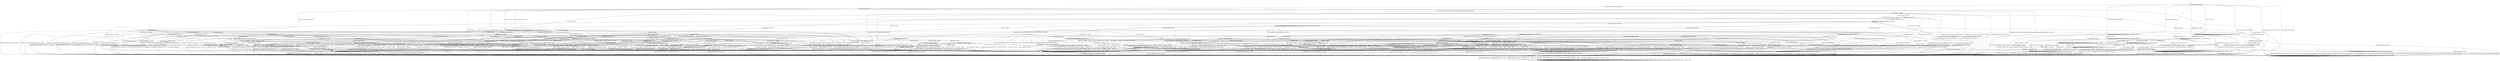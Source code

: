 digraph h10 {
s0 [label="s0"];
s1 [label="s1"];
s2 [label="s2"];
s6 [label="s6"];
s21 [label="s21"];
s22 [label="s22"];
s34 [label="s34"];
s3 [label="s3"];
s4 [label="s4"];
s7 [label="s7"];
s8 [label="s8"];
s9 [label="s9"];
s10 [label="s10"];
s35 [label="s35"];
s36 [label="s36"];
s44 [label="s44"];
s45 [label="s45"];
s5 [label="s5"];
s11 [label="s11"];
s12 [label="s12"];
s13 [label="s13"];
s23 [label="s23"];
s24 [label="s24"];
s37 [label="s37"];
s38 [label="s38"];
s39 [label="s39"];
s47 [label="s47"];
s52 [label="s52"];
s58 [label="s58"];
s14 [label="s14"];
s15 [label="s15"];
s25 [label="s25"];
s26 [label="s26"];
s40 [label="s40"];
s41 [label="s41"];
s42 [label="s42"];
s59 [label="s59"];
s60 [label="s60"];
s62 [label="s62"];
s63 [label="s63"];
s16 [label="s16"];
s17 [label="s17"];
s18 [label="s18"];
s19 [label="s19"];
s27 [label="s27"];
s28 [label="s28"];
s43 [label="s43"];
s46 [label="s46"];
s50 [label="s50"];
s61 [label="s61"];
s64 [label="s64"];
s65 [label="s65"];
s20 [label="s20"];
s29 [label="s29"];
s30 [label="s30"];
s32 [label="s32"];
s48 [label="s48"];
s49 [label="s49"];
s51 [label="s51"];
s53 [label="s53"];
s55 [label="s55"];
s66 [label="s66"];
s31 [label="s31"];
s33 [label="s33"];
s54 [label="s54"];
s56 [label="s56"];
s57 [label="s57"];
s0 -> s1 [label="RSA_CLIENT_HELLO / HELLO_VERIFY_REQUEST"];
s0 -> s2 [label="RSA_CLIENT_KEY_EXCHANGE / TIMEOUT"];
s0 -> s21 [label="CHANGE_CIPHER_SPEC / TIMEOUT"];
s0 -> s22 [label="FINISHED / TIMEOUT"];
s0 -> s0 [label="APPLICATION / TIMEOUT"];
s0 -> s34 [label="CERTIFICATE / TIMEOUT"];
s0 -> s2 [label="EMPTY_CERTIFICATE / TIMEOUT"];
s0 -> s22 [label="CERTIFICATE_VERIFY / TIMEOUT"];
s0 -> s6 [label="Alert(WARNING,CLOSE_NOTIFY) / TIMEOUT"];
s0 -> s6 [label="Alert(FATAL,UNEXPECTED_MESSAGE) / TIMEOUT"];
s1 -> s3 [label="RSA_CLIENT_HELLO / SERVER_HELLO,CERTIFICATE,CERTIFICATE_REQUEST,SERVER_HELLO_DONE"];
s1 -> s4 [label="RSA_CLIENT_KEY_EXCHANGE / TIMEOUT"];
s1 -> s21 [label="CHANGE_CIPHER_SPEC / TIMEOUT"];
s1 -> s8 [label="FINISHED / TIMEOUT"];
s1 -> s1 [label="APPLICATION / TIMEOUT"];
s1 -> s35 [label="CERTIFICATE / TIMEOUT"];
s1 -> s10 [label="EMPTY_CERTIFICATE / TIMEOUT"];
s1 -> s8 [label="CERTIFICATE_VERIFY / TIMEOUT"];
s1 -> s6 [label="Alert(WARNING,CLOSE_NOTIFY) / Alert(WARNING,CLOSE_NOTIFY)"];
s1 -> s6 [label="Alert(FATAL,UNEXPECTED_MESSAGE) / TIMEOUT"];
s2 -> s36 [label="RSA_CLIENT_HELLO / TIMEOUT"];
s2 -> s22 [label="RSA_CLIENT_KEY_EXCHANGE / TIMEOUT"];
s2 -> s9 [label="CHANGE_CIPHER_SPEC / TIMEOUT"];
s2 -> s44 [label="FINISHED / TIMEOUT"];
s2 -> s2 [label="APPLICATION / TIMEOUT"];
s2 -> s2 [label="CERTIFICATE / TIMEOUT"];
s2 -> s2 [label="EMPTY_CERTIFICATE / TIMEOUT"];
s2 -> s45 [label="CERTIFICATE_VERIFY / TIMEOUT"];
s2 -> s6 [label="Alert(WARNING,CLOSE_NOTIFY) / TIMEOUT"];
s2 -> s6 [label="Alert(FATAL,UNEXPECTED_MESSAGE) / TIMEOUT"];
s6 -> s7 [label="RSA_CLIENT_HELLO / TIMEOUT"];
s6 -> s7 [label="RSA_CLIENT_KEY_EXCHANGE / TIMEOUT"];
s6 -> s7 [label="CHANGE_CIPHER_SPEC / TIMEOUT"];
s6 -> s7 [label="FINISHED / TIMEOUT"];
s6 -> s7 [label="APPLICATION / TIMEOUT"];
s6 -> s7 [label="CERTIFICATE / TIMEOUT"];
s6 -> s7 [label="EMPTY_CERTIFICATE / TIMEOUT"];
s6 -> s7 [label="CERTIFICATE_VERIFY / TIMEOUT"];
s6 -> s7 [label="Alert(WARNING,CLOSE_NOTIFY) / TIMEOUT"];
s6 -> s7 [label="Alert(FATAL,UNEXPECTED_MESSAGE) / TIMEOUT"];
s21 -> s21 [label="RSA_CLIENT_HELLO / TIMEOUT"];
s21 -> s21 [label="RSA_CLIENT_KEY_EXCHANGE / TIMEOUT"];
s21 -> s21 [label="CHANGE_CIPHER_SPEC / TIMEOUT"];
s21 -> s21 [label="FINISHED / TIMEOUT"];
s21 -> s21 [label="APPLICATION / TIMEOUT"];
s21 -> s21 [label="CERTIFICATE / TIMEOUT"];
s21 -> s21 [label="EMPTY_CERTIFICATE / TIMEOUT"];
s21 -> s21 [label="CERTIFICATE_VERIFY / TIMEOUT"];
s21 -> s21 [label="Alert(WARNING,CLOSE_NOTIFY) / TIMEOUT"];
s21 -> s21 [label="Alert(FATAL,UNEXPECTED_MESSAGE) / TIMEOUT"];
s22 -> s22 [label="RSA_CLIENT_HELLO / TIMEOUT"];
s22 -> s22 [label="RSA_CLIENT_KEY_EXCHANGE / TIMEOUT"];
s22 -> s21 [label="CHANGE_CIPHER_SPEC / TIMEOUT"];
s22 -> s22 [label="FINISHED / TIMEOUT"];
s22 -> s22 [label="APPLICATION / TIMEOUT"];
s22 -> s22 [label="CERTIFICATE / TIMEOUT"];
s22 -> s22 [label="EMPTY_CERTIFICATE / TIMEOUT"];
s22 -> s22 [label="CERTIFICATE_VERIFY / TIMEOUT"];
s22 -> s6 [label="Alert(WARNING,CLOSE_NOTIFY) / TIMEOUT"];
s22 -> s6 [label="Alert(FATAL,UNEXPECTED_MESSAGE) / TIMEOUT"];
s34 -> s34 [label="RSA_CLIENT_HELLO / TIMEOUT"];
s34 -> s34 [label="RSA_CLIENT_KEY_EXCHANGE / TIMEOUT"];
s34 -> s21 [label="CHANGE_CIPHER_SPEC / TIMEOUT"];
s34 -> s34 [label="FINISHED / TIMEOUT"];
s34 -> s34 [label="APPLICATION / TIMEOUT"];
s34 -> s22 [label="CERTIFICATE / TIMEOUT"];
s34 -> s22 [label="EMPTY_CERTIFICATE / TIMEOUT"];
s34 -> s45 [label="CERTIFICATE_VERIFY / TIMEOUT"];
s34 -> s6 [label="Alert(WARNING,CLOSE_NOTIFY) / TIMEOUT"];
s34 -> s6 [label="Alert(FATAL,UNEXPECTED_MESSAGE) / TIMEOUT"];
s3 -> s6 [label="RSA_CLIENT_HELLO / Alert(FATAL,UNEXPECTED_MESSAGE)"];
s3 -> s12 [label="RSA_CLIENT_KEY_EXCHANGE / TIMEOUT"];
s3 -> s21 [label="CHANGE_CIPHER_SPEC / TIMEOUT"];
s3 -> s8 [label="FINISHED / TIMEOUT"];
s3 -> s3 [label="APPLICATION / TIMEOUT"];
s3 -> s35 [label="CERTIFICATE / TIMEOUT"];
s3 -> s37 [label="EMPTY_CERTIFICATE / TIMEOUT"];
s3 -> s8 [label="CERTIFICATE_VERIFY / TIMEOUT"];
s3 -> s6 [label="Alert(WARNING,CLOSE_NOTIFY) / Alert(WARNING,CLOSE_NOTIFY)"];
s3 -> s6 [label="Alert(FATAL,UNEXPECTED_MESSAGE) / TIMEOUT"];
s4 -> s11 [label="RSA_CLIENT_HELLO / TIMEOUT"];
s4 -> s8 [label="RSA_CLIENT_KEY_EXCHANGE / TIMEOUT"];
s4 -> s5 [label="CHANGE_CIPHER_SPEC / TIMEOUT"];
s4 -> s23 [label="FINISHED / TIMEOUT"];
s4 -> s4 [label="APPLICATION / TIMEOUT"];
s4 -> s58 [label="CERTIFICATE / TIMEOUT"];
s4 -> s58 [label="EMPTY_CERTIFICATE / TIMEOUT"];
s4 -> s38 [label="CERTIFICATE_VERIFY / TIMEOUT"];
s4 -> s6 [label="Alert(WARNING,CLOSE_NOTIFY) / Alert(WARNING,CLOSE_NOTIFY)"];
s4 -> s6 [label="Alert(FATAL,UNEXPECTED_MESSAGE) / TIMEOUT"];
s7 -> s7 [label="RSA_CLIENT_HELLO / SOCKET_CLOSED"];
s7 -> s7 [label="RSA_CLIENT_KEY_EXCHANGE / SOCKET_CLOSED"];
s7 -> s7 [label="CHANGE_CIPHER_SPEC / SOCKET_CLOSED"];
s7 -> s7 [label="FINISHED / SOCKET_CLOSED"];
s7 -> s7 [label="APPLICATION / SOCKET_CLOSED"];
s7 -> s7 [label="CERTIFICATE / SOCKET_CLOSED"];
s7 -> s7 [label="EMPTY_CERTIFICATE / SOCKET_CLOSED"];
s7 -> s7 [label="CERTIFICATE_VERIFY / SOCKET_CLOSED"];
s7 -> s7 [label="Alert(WARNING,CLOSE_NOTIFY) / SOCKET_CLOSED"];
s7 -> s7 [label="Alert(FATAL,UNEXPECTED_MESSAGE) / SOCKET_CLOSED"];
s8 -> s8 [label="RSA_CLIENT_HELLO / TIMEOUT"];
s8 -> s8 [label="RSA_CLIENT_KEY_EXCHANGE / TIMEOUT"];
s8 -> s21 [label="CHANGE_CIPHER_SPEC / TIMEOUT"];
s8 -> s8 [label="FINISHED / TIMEOUT"];
s8 -> s8 [label="APPLICATION / TIMEOUT"];
s8 -> s8 [label="CERTIFICATE / TIMEOUT"];
s8 -> s8 [label="EMPTY_CERTIFICATE / TIMEOUT"];
s8 -> s8 [label="CERTIFICATE_VERIFY / TIMEOUT"];
s8 -> s6 [label="Alert(WARNING,CLOSE_NOTIFY) / Alert(WARNING,CLOSE_NOTIFY)"];
s8 -> s6 [label="Alert(FATAL,UNEXPECTED_MESSAGE) / TIMEOUT"];
s9 -> s6 [label="RSA_CLIENT_HELLO / TIMEOUT"];
s9 -> s6 [label="RSA_CLIENT_KEY_EXCHANGE / TIMEOUT"];
s9 -> s21 [label="CHANGE_CIPHER_SPEC / TIMEOUT"];
s9 -> s6 [label="FINISHED / TIMEOUT"];
s9 -> s9 [label="APPLICATION / TIMEOUT"];
s9 -> s6 [label="CERTIFICATE / TIMEOUT"];
s9 -> s6 [label="EMPTY_CERTIFICATE / TIMEOUT"];
s9 -> s6 [label="CERTIFICATE_VERIFY / TIMEOUT"];
s9 -> s9 [label="Alert(WARNING,CLOSE_NOTIFY) / TIMEOUT"];
s9 -> s9 [label="Alert(FATAL,UNEXPECTED_MESSAGE) / TIMEOUT"];
s10 -> s13 [label="RSA_CLIENT_HELLO / TIMEOUT"];
s10 -> s58 [label="RSA_CLIENT_KEY_EXCHANGE / TIMEOUT"];
s10 -> s5 [label="CHANGE_CIPHER_SPEC / TIMEOUT"];
s10 -> s24 [label="FINISHED / TIMEOUT"];
s10 -> s10 [label="APPLICATION / TIMEOUT"];
s10 -> s8 [label="CERTIFICATE / TIMEOUT"];
s10 -> s8 [label="EMPTY_CERTIFICATE / TIMEOUT"];
s10 -> s39 [label="CERTIFICATE_VERIFY / TIMEOUT"];
s10 -> s6 [label="Alert(WARNING,CLOSE_NOTIFY) / Alert(WARNING,CLOSE_NOTIFY)"];
s10 -> s6 [label="Alert(FATAL,UNEXPECTED_MESSAGE) / TIMEOUT"];
s35 -> s35 [label="RSA_CLIENT_HELLO / TIMEOUT"];
s35 -> s35 [label="RSA_CLIENT_KEY_EXCHANGE / TIMEOUT"];
s35 -> s21 [label="CHANGE_CIPHER_SPEC / TIMEOUT"];
s35 -> s35 [label="FINISHED / TIMEOUT"];
s35 -> s35 [label="APPLICATION / TIMEOUT"];
s35 -> s8 [label="CERTIFICATE / TIMEOUT"];
s35 -> s8 [label="EMPTY_CERTIFICATE / TIMEOUT"];
s35 -> s39 [label="CERTIFICATE_VERIFY / TIMEOUT"];
s35 -> s6 [label="Alert(WARNING,CLOSE_NOTIFY) / Alert(WARNING,CLOSE_NOTIFY)"];
s35 -> s6 [label="Alert(FATAL,UNEXPECTED_MESSAGE) / TIMEOUT"];
s36 -> s22 [label="RSA_CLIENT_HELLO / TIMEOUT"];
s36 -> s22 [label="RSA_CLIENT_KEY_EXCHANGE / TIMEOUT"];
s36 -> s9 [label="CHANGE_CIPHER_SPEC / TIMEOUT"];
s36 -> s52 [label="FINISHED / TIMEOUT"];
s36 -> s36 [label="APPLICATION / TIMEOUT"];
s36 -> s36 [label="CERTIFICATE / TIMEOUT"];
s36 -> s36 [label="EMPTY_CERTIFICATE / TIMEOUT"];
s36 -> s36 [label="CERTIFICATE_VERIFY / TIMEOUT"];
s36 -> s6 [label="Alert(WARNING,CLOSE_NOTIFY) / TIMEOUT"];
s36 -> s6 [label="Alert(FATAL,UNEXPECTED_MESSAGE) / TIMEOUT"];
s44 -> s52 [label="RSA_CLIENT_HELLO / TIMEOUT"];
s44 -> s22 [label="RSA_CLIENT_KEY_EXCHANGE / TIMEOUT"];
s44 -> s9 [label="CHANGE_CIPHER_SPEC / TIMEOUT"];
s44 -> s22 [label="FINISHED / TIMEOUT"];
s44 -> s44 [label="APPLICATION / TIMEOUT"];
s44 -> s44 [label="CERTIFICATE / TIMEOUT"];
s44 -> s44 [label="EMPTY_CERTIFICATE / TIMEOUT"];
s44 -> s47 [label="CERTIFICATE_VERIFY / TIMEOUT"];
s44 -> s6 [label="Alert(WARNING,CLOSE_NOTIFY) / TIMEOUT"];
s44 -> s6 [label="Alert(FATAL,UNEXPECTED_MESSAGE) / TIMEOUT"];
s45 -> s36 [label="RSA_CLIENT_HELLO / TIMEOUT"];
s45 -> s22 [label="RSA_CLIENT_KEY_EXCHANGE / TIMEOUT"];
s45 -> s9 [label="CHANGE_CIPHER_SPEC / TIMEOUT"];
s45 -> s47 [label="FINISHED / TIMEOUT"];
s45 -> s45 [label="APPLICATION / TIMEOUT"];
s45 -> s45 [label="CERTIFICATE / TIMEOUT"];
s45 -> s45 [label="EMPTY_CERTIFICATE / TIMEOUT"];
s45 -> s22 [label="CERTIFICATE_VERIFY / TIMEOUT"];
s45 -> s6 [label="Alert(WARNING,CLOSE_NOTIFY) / TIMEOUT"];
s45 -> s6 [label="Alert(FATAL,UNEXPECTED_MESSAGE) / TIMEOUT"];
s5 -> s6 [label="RSA_CLIENT_HELLO / Alert(FATAL,UNEXPECTED_MESSAGE)"];
s5 -> s6 [label="RSA_CLIENT_KEY_EXCHANGE / Alert(FATAL,UNEXPECTED_MESSAGE)"];
s5 -> s21 [label="CHANGE_CIPHER_SPEC / TIMEOUT"];
s5 -> s6 [label="FINISHED / Alert(FATAL,UNEXPECTED_MESSAGE)"];
s5 -> s5 [label="APPLICATION / TIMEOUT"];
s5 -> s6 [label="CERTIFICATE / Alert(FATAL,UNEXPECTED_MESSAGE)"];
s5 -> s6 [label="EMPTY_CERTIFICATE / Alert(FATAL,UNEXPECTED_MESSAGE)"];
s5 -> s6 [label="CERTIFICATE_VERIFY / Alert(FATAL,UNEXPECTED_MESSAGE)"];
s5 -> s5 [label="Alert(WARNING,CLOSE_NOTIFY) / TIMEOUT"];
s5 -> s5 [label="Alert(FATAL,UNEXPECTED_MESSAGE) / TIMEOUT"];
s11 -> s8 [label="RSA_CLIENT_HELLO / TIMEOUT"];
s11 -> s8 [label="RSA_CLIENT_KEY_EXCHANGE / TIMEOUT"];
s11 -> s5 [label="CHANGE_CIPHER_SPEC / TIMEOUT"];
s11 -> s25 [label="FINISHED / TIMEOUT"];
s11 -> s11 [label="APPLICATION / TIMEOUT"];
s11 -> s59 [label="CERTIFICATE / TIMEOUT"];
s11 -> s59 [label="EMPTY_CERTIFICATE / TIMEOUT"];
s11 -> s11 [label="CERTIFICATE_VERIFY / TIMEOUT"];
s11 -> s6 [label="Alert(WARNING,CLOSE_NOTIFY) / Alert(WARNING,CLOSE_NOTIFY)"];
s11 -> s6 [label="Alert(FATAL,UNEXPECTED_MESSAGE) / TIMEOUT"];
s12 -> s11 [label="RSA_CLIENT_HELLO / TIMEOUT"];
s12 -> s8 [label="RSA_CLIENT_KEY_EXCHANGE / TIMEOUT"];
s12 -> s14 [label="CHANGE_CIPHER_SPEC / TIMEOUT"];
s12 -> s23 [label="FINISHED / TIMEOUT"];
s12 -> s12 [label="APPLICATION / TIMEOUT"];
s12 -> s40 [label="CERTIFICATE / TIMEOUT"];
s12 -> s12 [label="EMPTY_CERTIFICATE / TIMEOUT"];
s12 -> s15 [label="CERTIFICATE_VERIFY / TIMEOUT"];
s12 -> s6 [label="Alert(WARNING,CLOSE_NOTIFY) / Alert(WARNING,CLOSE_NOTIFY)"];
s12 -> s6 [label="Alert(FATAL,UNEXPECTED_MESSAGE) / TIMEOUT"];
s13 -> s8 [label="RSA_CLIENT_HELLO / TIMEOUT"];
s13 -> s59 [label="RSA_CLIENT_KEY_EXCHANGE / TIMEOUT"];
s13 -> s5 [label="CHANGE_CIPHER_SPEC / TIMEOUT"];
s13 -> s26 [label="FINISHED / TIMEOUT"];
s13 -> s13 [label="APPLICATION / TIMEOUT"];
s13 -> s8 [label="CERTIFICATE / TIMEOUT"];
s13 -> s8 [label="EMPTY_CERTIFICATE / TIMEOUT"];
s13 -> s13 [label="CERTIFICATE_VERIFY / TIMEOUT"];
s13 -> s6 [label="Alert(WARNING,CLOSE_NOTIFY) / Alert(WARNING,CLOSE_NOTIFY)"];
s13 -> s6 [label="Alert(FATAL,UNEXPECTED_MESSAGE) / TIMEOUT"];
s23 -> s25 [label="RSA_CLIENT_HELLO / TIMEOUT"];
s23 -> s8 [label="RSA_CLIENT_KEY_EXCHANGE / TIMEOUT"];
s23 -> s5 [label="CHANGE_CIPHER_SPEC / TIMEOUT"];
s23 -> s8 [label="FINISHED / TIMEOUT"];
s23 -> s23 [label="APPLICATION / TIMEOUT"];
s23 -> s60 [label="CERTIFICATE / TIMEOUT"];
s23 -> s60 [label="EMPTY_CERTIFICATE / TIMEOUT"];
s23 -> s41 [label="CERTIFICATE_VERIFY / TIMEOUT"];
s23 -> s6 [label="Alert(WARNING,CLOSE_NOTIFY) / Alert(WARNING,CLOSE_NOTIFY)"];
s23 -> s6 [label="Alert(FATAL,UNEXPECTED_MESSAGE) / TIMEOUT"];
s24 -> s26 [label="RSA_CLIENT_HELLO / TIMEOUT"];
s24 -> s60 [label="RSA_CLIENT_KEY_EXCHANGE / TIMEOUT"];
s24 -> s5 [label="CHANGE_CIPHER_SPEC / TIMEOUT"];
s24 -> s8 [label="FINISHED / TIMEOUT"];
s24 -> s24 [label="APPLICATION / TIMEOUT"];
s24 -> s8 [label="CERTIFICATE / TIMEOUT"];
s24 -> s8 [label="EMPTY_CERTIFICATE / TIMEOUT"];
s24 -> s42 [label="CERTIFICATE_VERIFY / TIMEOUT"];
s24 -> s6 [label="Alert(WARNING,CLOSE_NOTIFY) / Alert(WARNING,CLOSE_NOTIFY)"];
s24 -> s6 [label="Alert(FATAL,UNEXPECTED_MESSAGE) / TIMEOUT"];
s37 -> s13 [label="RSA_CLIENT_HELLO / TIMEOUT"];
s37 -> s12 [label="RSA_CLIENT_KEY_EXCHANGE / TIMEOUT"];
s37 -> s5 [label="CHANGE_CIPHER_SPEC / TIMEOUT"];
s37 -> s24 [label="FINISHED / TIMEOUT"];
s37 -> s37 [label="APPLICATION / TIMEOUT"];
s37 -> s8 [label="CERTIFICATE / TIMEOUT"];
s37 -> s8 [label="EMPTY_CERTIFICATE / TIMEOUT"];
s37 -> s62 [label="CERTIFICATE_VERIFY / TIMEOUT"];
s37 -> s6 [label="Alert(WARNING,CLOSE_NOTIFY) / Alert(WARNING,CLOSE_NOTIFY)"];
s37 -> s6 [label="Alert(FATAL,UNEXPECTED_MESSAGE) / TIMEOUT"];
s38 -> s11 [label="RSA_CLIENT_HELLO / TIMEOUT"];
s38 -> s8 [label="RSA_CLIENT_KEY_EXCHANGE / TIMEOUT"];
s38 -> s5 [label="CHANGE_CIPHER_SPEC / TIMEOUT"];
s38 -> s41 [label="FINISHED / TIMEOUT"];
s38 -> s38 [label="APPLICATION / TIMEOUT"];
s38 -> s63 [label="CERTIFICATE / TIMEOUT"];
s38 -> s63 [label="EMPTY_CERTIFICATE / TIMEOUT"];
s38 -> s8 [label="CERTIFICATE_VERIFY / TIMEOUT"];
s38 -> s6 [label="Alert(WARNING,CLOSE_NOTIFY) / Alert(WARNING,CLOSE_NOTIFY)"];
s38 -> s6 [label="Alert(FATAL,UNEXPECTED_MESSAGE) / TIMEOUT"];
s39 -> s13 [label="RSA_CLIENT_HELLO / TIMEOUT"];
s39 -> s63 [label="RSA_CLIENT_KEY_EXCHANGE / TIMEOUT"];
s39 -> s5 [label="CHANGE_CIPHER_SPEC / TIMEOUT"];
s39 -> s42 [label="FINISHED / TIMEOUT"];
s39 -> s39 [label="APPLICATION / TIMEOUT"];
s39 -> s8 [label="CERTIFICATE / TIMEOUT"];
s39 -> s8 [label="EMPTY_CERTIFICATE / TIMEOUT"];
s39 -> s8 [label="CERTIFICATE_VERIFY / TIMEOUT"];
s39 -> s6 [label="Alert(WARNING,CLOSE_NOTIFY) / Alert(WARNING,CLOSE_NOTIFY)"];
s39 -> s6 [label="Alert(FATAL,UNEXPECTED_MESSAGE) / TIMEOUT"];
s47 -> s52 [label="RSA_CLIENT_HELLO / TIMEOUT"];
s47 -> s22 [label="RSA_CLIENT_KEY_EXCHANGE / TIMEOUT"];
s47 -> s9 [label="CHANGE_CIPHER_SPEC / TIMEOUT"];
s47 -> s22 [label="FINISHED / TIMEOUT"];
s47 -> s47 [label="APPLICATION / TIMEOUT"];
s47 -> s47 [label="CERTIFICATE / TIMEOUT"];
s47 -> s47 [label="EMPTY_CERTIFICATE / TIMEOUT"];
s47 -> s22 [label="CERTIFICATE_VERIFY / TIMEOUT"];
s47 -> s6 [label="Alert(WARNING,CLOSE_NOTIFY) / TIMEOUT"];
s47 -> s6 [label="Alert(FATAL,UNEXPECTED_MESSAGE) / TIMEOUT"];
s52 -> s22 [label="RSA_CLIENT_HELLO / TIMEOUT"];
s52 -> s22 [label="RSA_CLIENT_KEY_EXCHANGE / TIMEOUT"];
s52 -> s9 [label="CHANGE_CIPHER_SPEC / TIMEOUT"];
s52 -> s22 [label="FINISHED / TIMEOUT"];
s52 -> s52 [label="APPLICATION / TIMEOUT"];
s52 -> s52 [label="CERTIFICATE / TIMEOUT"];
s52 -> s52 [label="EMPTY_CERTIFICATE / TIMEOUT"];
s52 -> s52 [label="CERTIFICATE_VERIFY / TIMEOUT"];
s52 -> s6 [label="Alert(WARNING,CLOSE_NOTIFY) / TIMEOUT"];
s52 -> s6 [label="Alert(FATAL,UNEXPECTED_MESSAGE) / TIMEOUT"];
s58 -> s59 [label="RSA_CLIENT_HELLO / TIMEOUT"];
s58 -> s8 [label="RSA_CLIENT_KEY_EXCHANGE / TIMEOUT"];
s58 -> s5 [label="CHANGE_CIPHER_SPEC / TIMEOUT"];
s58 -> s60 [label="FINISHED / TIMEOUT"];
s58 -> s58 [label="APPLICATION / TIMEOUT"];
s58 -> s8 [label="CERTIFICATE / TIMEOUT"];
s58 -> s8 [label="EMPTY_CERTIFICATE / TIMEOUT"];
s58 -> s63 [label="CERTIFICATE_VERIFY / TIMEOUT"];
s58 -> s6 [label="Alert(WARNING,CLOSE_NOTIFY) / Alert(WARNING,CLOSE_NOTIFY)"];
s58 -> s6 [label="Alert(FATAL,UNEXPECTED_MESSAGE) / TIMEOUT"];
s14 -> s50 [label="RSA_CLIENT_HELLO / TIMEOUT"];
s14 -> s8 [label="RSA_CLIENT_KEY_EXCHANGE / TIMEOUT"];
s14 -> s21 [label="CHANGE_CIPHER_SPEC / TIMEOUT"];
s14 -> s16 [label="FINISHED / CHANGE_CIPHER_SPEC,FINISHED,CHANGE_CIPHER_SPEC,FINISHED"];
s14 -> s14 [label="APPLICATION / TIMEOUT"];
s14 -> s27 [label="CERTIFICATE / TIMEOUT"];
s14 -> s27 [label="EMPTY_CERTIFICATE / TIMEOUT"];
s14 -> s46 [label="CERTIFICATE_VERIFY / TIMEOUT"];
s14 -> s14 [label="Alert(WARNING,CLOSE_NOTIFY) / TIMEOUT"];
s14 -> s14 [label="Alert(FATAL,UNEXPECTED_MESSAGE) / TIMEOUT"];
s15 -> s17 [label="RSA_CLIENT_HELLO / TIMEOUT"];
s15 -> s8 [label="RSA_CLIENT_KEY_EXCHANGE / TIMEOUT"];
s15 -> s18 [label="CHANGE_CIPHER_SPEC / TIMEOUT"];
s15 -> s28 [label="FINISHED / TIMEOUT"];
s15 -> s15 [label="APPLICATION / TIMEOUT"];
s15 -> s19 [label="CERTIFICATE / TIMEOUT"];
s15 -> s19 [label="EMPTY_CERTIFICATE / TIMEOUT"];
s15 -> s8 [label="CERTIFICATE_VERIFY / TIMEOUT"];
s15 -> s6 [label="Alert(WARNING,CLOSE_NOTIFY) / Alert(WARNING,CLOSE_NOTIFY)"];
s15 -> s6 [label="Alert(FATAL,UNEXPECTED_MESSAGE) / TIMEOUT"];
s25 -> s8 [label="RSA_CLIENT_HELLO / TIMEOUT"];
s25 -> s8 [label="RSA_CLIENT_KEY_EXCHANGE / TIMEOUT"];
s25 -> s5 [label="CHANGE_CIPHER_SPEC / TIMEOUT"];
s25 -> s8 [label="FINISHED / TIMEOUT"];
s25 -> s25 [label="APPLICATION / TIMEOUT"];
s25 -> s61 [label="CERTIFICATE / TIMEOUT"];
s25 -> s61 [label="EMPTY_CERTIFICATE / TIMEOUT"];
s25 -> s25 [label="CERTIFICATE_VERIFY / TIMEOUT"];
s25 -> s6 [label="Alert(WARNING,CLOSE_NOTIFY) / Alert(WARNING,CLOSE_NOTIFY)"];
s25 -> s6 [label="Alert(FATAL,UNEXPECTED_MESSAGE) / TIMEOUT"];
s26 -> s8 [label="RSA_CLIENT_HELLO / TIMEOUT"];
s26 -> s61 [label="RSA_CLIENT_KEY_EXCHANGE / TIMEOUT"];
s26 -> s5 [label="CHANGE_CIPHER_SPEC / TIMEOUT"];
s26 -> s8 [label="FINISHED / TIMEOUT"];
s26 -> s26 [label="APPLICATION / TIMEOUT"];
s26 -> s8 [label="CERTIFICATE / TIMEOUT"];
s26 -> s8 [label="EMPTY_CERTIFICATE / TIMEOUT"];
s26 -> s26 [label="CERTIFICATE_VERIFY / TIMEOUT"];
s26 -> s6 [label="Alert(WARNING,CLOSE_NOTIFY) / Alert(WARNING,CLOSE_NOTIFY)"];
s26 -> s6 [label="Alert(FATAL,UNEXPECTED_MESSAGE) / TIMEOUT"];
s40 -> s59 [label="RSA_CLIENT_HELLO / TIMEOUT"];
s40 -> s8 [label="RSA_CLIENT_KEY_EXCHANGE / TIMEOUT"];
s40 -> s43 [label="CHANGE_CIPHER_SPEC / TIMEOUT"];
s40 -> s60 [label="FINISHED / TIMEOUT"];
s40 -> s40 [label="APPLICATION / TIMEOUT"];
s40 -> s8 [label="CERTIFICATE / TIMEOUT"];
s40 -> s8 [label="EMPTY_CERTIFICATE / TIMEOUT"];
s40 -> s40 [label="CERTIFICATE_VERIFY / TIMEOUT"];
s40 -> s6 [label="Alert(WARNING,CLOSE_NOTIFY) / Alert(WARNING,CLOSE_NOTIFY)"];
s40 -> s6 [label="Alert(FATAL,UNEXPECTED_MESSAGE) / TIMEOUT"];
s41 -> s25 [label="RSA_CLIENT_HELLO / TIMEOUT"];
s41 -> s8 [label="RSA_CLIENT_KEY_EXCHANGE / TIMEOUT"];
s41 -> s5 [label="CHANGE_CIPHER_SPEC / TIMEOUT"];
s41 -> s8 [label="FINISHED / TIMEOUT"];
s41 -> s41 [label="APPLICATION / TIMEOUT"];
s41 -> s64 [label="CERTIFICATE / TIMEOUT"];
s41 -> s64 [label="EMPTY_CERTIFICATE / TIMEOUT"];
s41 -> s8 [label="CERTIFICATE_VERIFY / TIMEOUT"];
s41 -> s6 [label="Alert(WARNING,CLOSE_NOTIFY) / Alert(WARNING,CLOSE_NOTIFY)"];
s41 -> s6 [label="Alert(FATAL,UNEXPECTED_MESSAGE) / TIMEOUT"];
s42 -> s26 [label="RSA_CLIENT_HELLO / TIMEOUT"];
s42 -> s64 [label="RSA_CLIENT_KEY_EXCHANGE / TIMEOUT"];
s42 -> s5 [label="CHANGE_CIPHER_SPEC / TIMEOUT"];
s42 -> s8 [label="FINISHED / TIMEOUT"];
s42 -> s42 [label="APPLICATION / TIMEOUT"];
s42 -> s8 [label="CERTIFICATE / TIMEOUT"];
s42 -> s8 [label="EMPTY_CERTIFICATE / TIMEOUT"];
s42 -> s8 [label="CERTIFICATE_VERIFY / TIMEOUT"];
s42 -> s6 [label="Alert(WARNING,CLOSE_NOTIFY) / Alert(WARNING,CLOSE_NOTIFY)"];
s42 -> s6 [label="Alert(FATAL,UNEXPECTED_MESSAGE) / TIMEOUT"];
s59 -> s8 [label="RSA_CLIENT_HELLO / TIMEOUT"];
s59 -> s8 [label="RSA_CLIENT_KEY_EXCHANGE / TIMEOUT"];
s59 -> s5 [label="CHANGE_CIPHER_SPEC / TIMEOUT"];
s59 -> s61 [label="FINISHED / TIMEOUT"];
s59 -> s59 [label="APPLICATION / TIMEOUT"];
s59 -> s8 [label="CERTIFICATE / TIMEOUT"];
s59 -> s8 [label="EMPTY_CERTIFICATE / TIMEOUT"];
s59 -> s59 [label="CERTIFICATE_VERIFY / TIMEOUT"];
s59 -> s6 [label="Alert(WARNING,CLOSE_NOTIFY) / Alert(WARNING,CLOSE_NOTIFY)"];
s59 -> s6 [label="Alert(FATAL,UNEXPECTED_MESSAGE) / TIMEOUT"];
s60 -> s61 [label="RSA_CLIENT_HELLO / TIMEOUT"];
s60 -> s8 [label="RSA_CLIENT_KEY_EXCHANGE / TIMEOUT"];
s60 -> s5 [label="CHANGE_CIPHER_SPEC / TIMEOUT"];
s60 -> s8 [label="FINISHED / TIMEOUT"];
s60 -> s60 [label="APPLICATION / TIMEOUT"];
s60 -> s8 [label="CERTIFICATE / TIMEOUT"];
s60 -> s8 [label="EMPTY_CERTIFICATE / TIMEOUT"];
s60 -> s64 [label="CERTIFICATE_VERIFY / TIMEOUT"];
s60 -> s6 [label="Alert(WARNING,CLOSE_NOTIFY) / Alert(WARNING,CLOSE_NOTIFY)"];
s60 -> s6 [label="Alert(FATAL,UNEXPECTED_MESSAGE) / TIMEOUT"];
s62 -> s65 [label="RSA_CLIENT_HELLO / TIMEOUT"];
s62 -> s19 [label="RSA_CLIENT_KEY_EXCHANGE / TIMEOUT"];
s62 -> s18 [label="CHANGE_CIPHER_SPEC / TIMEOUT"];
s62 -> s62 [label="FINISHED / TIMEOUT"];
s62 -> s62 [label="APPLICATION / TIMEOUT"];
s62 -> s8 [label="CERTIFICATE / TIMEOUT"];
s62 -> s8 [label="EMPTY_CERTIFICATE / TIMEOUT"];
s62 -> s8 [label="CERTIFICATE_VERIFY / TIMEOUT"];
s62 -> s6 [label="Alert(WARNING,CLOSE_NOTIFY) / Alert(WARNING,CLOSE_NOTIFY)"];
s62 -> s6 [label="Alert(FATAL,UNEXPECTED_MESSAGE) / TIMEOUT"];
s63 -> s59 [label="RSA_CLIENT_HELLO / TIMEOUT"];
s63 -> s8 [label="RSA_CLIENT_KEY_EXCHANGE / TIMEOUT"];
s63 -> s5 [label="CHANGE_CIPHER_SPEC / TIMEOUT"];
s63 -> s64 [label="FINISHED / TIMEOUT"];
s63 -> s63 [label="APPLICATION / TIMEOUT"];
s63 -> s8 [label="CERTIFICATE / TIMEOUT"];
s63 -> s8 [label="EMPTY_CERTIFICATE / TIMEOUT"];
s63 -> s8 [label="CERTIFICATE_VERIFY / TIMEOUT"];
s63 -> s6 [label="Alert(WARNING,CLOSE_NOTIFY) / Alert(WARNING,CLOSE_NOTIFY)"];
s63 -> s6 [label="Alert(FATAL,UNEXPECTED_MESSAGE) / TIMEOUT"];
s16 -> s16 [label="RSA_CLIENT_HELLO / TIMEOUT"];
s16 -> s16 [label="RSA_CLIENT_KEY_EXCHANGE / TIMEOUT"];
s16 -> s21 [label="CHANGE_CIPHER_SPEC / TIMEOUT"];
s16 -> s16 [label="FINISHED / TIMEOUT"];
s16 -> s6 [label="APPLICATION / APPLICATION"];
s16 -> s16 [label="CERTIFICATE / TIMEOUT"];
s16 -> s16 [label="EMPTY_CERTIFICATE / TIMEOUT"];
s16 -> s16 [label="CERTIFICATE_VERIFY / TIMEOUT"];
s16 -> s6 [label="Alert(WARNING,CLOSE_NOTIFY) / TIMEOUT"];
s16 -> s6 [label="Alert(FATAL,UNEXPECTED_MESSAGE) / TIMEOUT"];
s17 -> s8 [label="RSA_CLIENT_HELLO / TIMEOUT"];
s17 -> s8 [label="RSA_CLIENT_KEY_EXCHANGE / TIMEOUT"];
s17 -> s18 [label="CHANGE_CIPHER_SPEC / TIMEOUT"];
s17 -> s29 [label="FINISHED / TIMEOUT"];
s17 -> s17 [label="APPLICATION / TIMEOUT"];
s17 -> s20 [label="CERTIFICATE / TIMEOUT"];
s17 -> s20 [label="EMPTY_CERTIFICATE / TIMEOUT"];
s17 -> s8 [label="CERTIFICATE_VERIFY / TIMEOUT"];
s17 -> s6 [label="Alert(WARNING,CLOSE_NOTIFY) / Alert(WARNING,CLOSE_NOTIFY)"];
s17 -> s6 [label="Alert(FATAL,UNEXPECTED_MESSAGE) / TIMEOUT"];
s18 -> s6 [label="RSA_CLIENT_HELLO / Alert(FATAL,HANDSHAKE_FAILURE)"];
s18 -> s6 [label="RSA_CLIENT_KEY_EXCHANGE / Alert(FATAL,HANDSHAKE_FAILURE)"];
s18 -> s21 [label="CHANGE_CIPHER_SPEC / TIMEOUT"];
s18 -> s6 [label="FINISHED / Alert(FATAL,HANDSHAKE_FAILURE)"];
s18 -> s18 [label="APPLICATION / TIMEOUT"];
s18 -> s6 [label="CERTIFICATE / Alert(FATAL,HANDSHAKE_FAILURE)"];
s18 -> s6 [label="EMPTY_CERTIFICATE / Alert(FATAL,HANDSHAKE_FAILURE)"];
s18 -> s6 [label="CERTIFICATE_VERIFY / Alert(FATAL,HANDSHAKE_FAILURE)"];
s18 -> s18 [label="Alert(WARNING,CLOSE_NOTIFY) / TIMEOUT"];
s18 -> s18 [label="Alert(FATAL,UNEXPECTED_MESSAGE) / TIMEOUT"];
s19 -> s20 [label="RSA_CLIENT_HELLO / TIMEOUT"];
s19 -> s8 [label="RSA_CLIENT_KEY_EXCHANGE / TIMEOUT"];
s19 -> s18 [label="CHANGE_CIPHER_SPEC / TIMEOUT"];
s19 -> s30 [label="FINISHED / TIMEOUT"];
s19 -> s19 [label="APPLICATION / TIMEOUT"];
s19 -> s8 [label="CERTIFICATE / TIMEOUT"];
s19 -> s8 [label="EMPTY_CERTIFICATE / TIMEOUT"];
s19 -> s8 [label="CERTIFICATE_VERIFY / TIMEOUT"];
s19 -> s6 [label="Alert(WARNING,CLOSE_NOTIFY) / Alert(WARNING,CLOSE_NOTIFY)"];
s19 -> s6 [label="Alert(FATAL,UNEXPECTED_MESSAGE) / TIMEOUT"];
s27 -> s51 [label="RSA_CLIENT_HELLO / TIMEOUT"];
s27 -> s8 [label="RSA_CLIENT_KEY_EXCHANGE / TIMEOUT"];
s27 -> s5 [label="CHANGE_CIPHER_SPEC / TIMEOUT"];
s27 -> s32 [label="FINISHED / TIMEOUT"];
s27 -> s8 [label="APPLICATION / TIMEOUT"];
s27 -> s8 [label="CERTIFICATE / TIMEOUT"];
s27 -> s8 [label="EMPTY_CERTIFICATE / TIMEOUT"];
s27 -> s27 [label="CERTIFICATE_VERIFY / TIMEOUT"];
s27 -> s6 [label="Alert(WARNING,CLOSE_NOTIFY) / Alert(WARNING,CLOSE_NOTIFY)"];
s27 -> s6 [label="Alert(FATAL,UNEXPECTED_MESSAGE) / TIMEOUT"];
s28 -> s29 [label="RSA_CLIENT_HELLO / TIMEOUT"];
s28 -> s8 [label="RSA_CLIENT_KEY_EXCHANGE / TIMEOUT"];
s28 -> s18 [label="CHANGE_CIPHER_SPEC / TIMEOUT"];
s28 -> s8 [label="FINISHED / TIMEOUT"];
s28 -> s28 [label="APPLICATION / TIMEOUT"];
s28 -> s30 [label="CERTIFICATE / TIMEOUT"];
s28 -> s30 [label="EMPTY_CERTIFICATE / TIMEOUT"];
s28 -> s8 [label="CERTIFICATE_VERIFY / TIMEOUT"];
s28 -> s6 [label="Alert(WARNING,CLOSE_NOTIFY) / Alert(WARNING,CLOSE_NOTIFY)"];
s28 -> s6 [label="Alert(FATAL,UNEXPECTED_MESSAGE) / TIMEOUT"];
s43 -> s8 [label="RSA_CLIENT_HELLO / TIMEOUT"];
s43 -> s8 [label="RSA_CLIENT_KEY_EXCHANGE / TIMEOUT"];
s43 -> s21 [label="CHANGE_CIPHER_SPEC / TIMEOUT"];
s43 -> s16 [label="FINISHED / CHANGE_CIPHER_SPEC,FINISHED,CHANGE_CIPHER_SPEC,FINISHED"];
s43 -> s43 [label="APPLICATION / TIMEOUT"];
s43 -> s8 [label="CERTIFICATE / TIMEOUT"];
s43 -> s8 [label="EMPTY_CERTIFICATE / TIMEOUT"];
s43 -> s8 [label="CERTIFICATE_VERIFY / TIMEOUT"];
s43 -> s43 [label="Alert(WARNING,CLOSE_NOTIFY) / TIMEOUT"];
s43 -> s43 [label="Alert(FATAL,UNEXPECTED_MESSAGE) / TIMEOUT"];
s46 -> s53 [label="RSA_CLIENT_HELLO / TIMEOUT"];
s46 -> s8 [label="RSA_CLIENT_KEY_EXCHANGE / TIMEOUT"];
s46 -> s18 [label="CHANGE_CIPHER_SPEC / TIMEOUT"];
s46 -> s48 [label="FINISHED / TIMEOUT"];
s46 -> s8 [label="APPLICATION / TIMEOUT"];
s46 -> s49 [label="CERTIFICATE / TIMEOUT"];
s46 -> s49 [label="EMPTY_CERTIFICATE / TIMEOUT"];
s46 -> s8 [label="CERTIFICATE_VERIFY / TIMEOUT"];
s46 -> s6 [label="Alert(WARNING,CLOSE_NOTIFY) / Alert(WARNING,CLOSE_NOTIFY)"];
s46 -> s6 [label="Alert(FATAL,UNEXPECTED_MESSAGE) / TIMEOUT"];
s50 -> s8 [label="RSA_CLIENT_HELLO / TIMEOUT"];
s50 -> s8 [label="RSA_CLIENT_KEY_EXCHANGE / TIMEOUT"];
s50 -> s5 [label="CHANGE_CIPHER_SPEC / TIMEOUT"];
s50 -> s55 [label="FINISHED / TIMEOUT"];
s50 -> s8 [label="APPLICATION / TIMEOUT"];
s50 -> s51 [label="CERTIFICATE / TIMEOUT"];
s50 -> s51 [label="EMPTY_CERTIFICATE / TIMEOUT"];
s50 -> s50 [label="CERTIFICATE_VERIFY / TIMEOUT"];
s50 -> s6 [label="Alert(WARNING,CLOSE_NOTIFY) / Alert(WARNING,CLOSE_NOTIFY)"];
s50 -> s6 [label="Alert(FATAL,UNEXPECTED_MESSAGE) / TIMEOUT"];
s61 -> s8 [label="RSA_CLIENT_HELLO / TIMEOUT"];
s61 -> s8 [label="RSA_CLIENT_KEY_EXCHANGE / TIMEOUT"];
s61 -> s5 [label="CHANGE_CIPHER_SPEC / TIMEOUT"];
s61 -> s8 [label="FINISHED / TIMEOUT"];
s61 -> s61 [label="APPLICATION / TIMEOUT"];
s61 -> s8 [label="CERTIFICATE / TIMEOUT"];
s61 -> s8 [label="EMPTY_CERTIFICATE / TIMEOUT"];
s61 -> s61 [label="CERTIFICATE_VERIFY / TIMEOUT"];
s61 -> s6 [label="Alert(WARNING,CLOSE_NOTIFY) / Alert(WARNING,CLOSE_NOTIFY)"];
s61 -> s6 [label="Alert(FATAL,UNEXPECTED_MESSAGE) / TIMEOUT"];
s64 -> s61 [label="RSA_CLIENT_HELLO / TIMEOUT"];
s64 -> s8 [label="RSA_CLIENT_KEY_EXCHANGE / TIMEOUT"];
s64 -> s5 [label="CHANGE_CIPHER_SPEC / TIMEOUT"];
s64 -> s8 [label="FINISHED / TIMEOUT"];
s64 -> s64 [label="APPLICATION / TIMEOUT"];
s64 -> s8 [label="CERTIFICATE / TIMEOUT"];
s64 -> s8 [label="EMPTY_CERTIFICATE / TIMEOUT"];
s64 -> s8 [label="CERTIFICATE_VERIFY / TIMEOUT"];
s64 -> s6 [label="Alert(WARNING,CLOSE_NOTIFY) / Alert(WARNING,CLOSE_NOTIFY)"];
s64 -> s6 [label="Alert(FATAL,UNEXPECTED_MESSAGE) / TIMEOUT"];
s65 -> s8 [label="RSA_CLIENT_HELLO / TIMEOUT"];
s65 -> s20 [label="RSA_CLIENT_KEY_EXCHANGE / TIMEOUT"];
s65 -> s18 [label="CHANGE_CIPHER_SPEC / TIMEOUT"];
s65 -> s66 [label="FINISHED / TIMEOUT"];
s65 -> s65 [label="APPLICATION / TIMEOUT"];
s65 -> s8 [label="CERTIFICATE / TIMEOUT"];
s65 -> s8 [label="EMPTY_CERTIFICATE / TIMEOUT"];
s65 -> s8 [label="CERTIFICATE_VERIFY / TIMEOUT"];
s65 -> s6 [label="Alert(WARNING,CLOSE_NOTIFY) / Alert(WARNING,CLOSE_NOTIFY)"];
s65 -> s6 [label="Alert(FATAL,UNEXPECTED_MESSAGE) / TIMEOUT"];
s20 -> s8 [label="RSA_CLIENT_HELLO / TIMEOUT"];
s20 -> s8 [label="RSA_CLIENT_KEY_EXCHANGE / TIMEOUT"];
s20 -> s18 [label="CHANGE_CIPHER_SPEC / TIMEOUT"];
s20 -> s31 [label="FINISHED / TIMEOUT"];
s20 -> s20 [label="APPLICATION / TIMEOUT"];
s20 -> s8 [label="CERTIFICATE / TIMEOUT"];
s20 -> s8 [label="EMPTY_CERTIFICATE / TIMEOUT"];
s20 -> s8 [label="CERTIFICATE_VERIFY / TIMEOUT"];
s20 -> s6 [label="Alert(WARNING,CLOSE_NOTIFY) / Alert(WARNING,CLOSE_NOTIFY)"];
s20 -> s6 [label="Alert(FATAL,UNEXPECTED_MESSAGE) / TIMEOUT"];
s29 -> s8 [label="RSA_CLIENT_HELLO / TIMEOUT"];
s29 -> s8 [label="RSA_CLIENT_KEY_EXCHANGE / TIMEOUT"];
s29 -> s18 [label="CHANGE_CIPHER_SPEC / TIMEOUT"];
s29 -> s8 [label="FINISHED / TIMEOUT"];
s29 -> s29 [label="APPLICATION / TIMEOUT"];
s29 -> s31 [label="CERTIFICATE / TIMEOUT"];
s29 -> s31 [label="EMPTY_CERTIFICATE / TIMEOUT"];
s29 -> s8 [label="CERTIFICATE_VERIFY / TIMEOUT"];
s29 -> s6 [label="Alert(WARNING,CLOSE_NOTIFY) / Alert(WARNING,CLOSE_NOTIFY)"];
s29 -> s6 [label="Alert(FATAL,UNEXPECTED_MESSAGE) / TIMEOUT"];
s30 -> s31 [label="RSA_CLIENT_HELLO / TIMEOUT"];
s30 -> s8 [label="RSA_CLIENT_KEY_EXCHANGE / TIMEOUT"];
s30 -> s18 [label="CHANGE_CIPHER_SPEC / TIMEOUT"];
s30 -> s8 [label="FINISHED / TIMEOUT"];
s30 -> s30 [label="APPLICATION / TIMEOUT"];
s30 -> s8 [label="CERTIFICATE / TIMEOUT"];
s30 -> s8 [label="EMPTY_CERTIFICATE / TIMEOUT"];
s30 -> s8 [label="CERTIFICATE_VERIFY / TIMEOUT"];
s30 -> s6 [label="Alert(WARNING,CLOSE_NOTIFY) / Alert(WARNING,CLOSE_NOTIFY)"];
s30 -> s6 [label="Alert(FATAL,UNEXPECTED_MESSAGE) / TIMEOUT"];
s32 -> s32 [label="RSA_CLIENT_HELLO / TIMEOUT"];
s32 -> s8 [label="RSA_CLIENT_KEY_EXCHANGE / TIMEOUT"];
s32 -> s33 [label="CHANGE_CIPHER_SPEC / TIMEOUT"];
s32 -> s8 [label="FINISHED / TIMEOUT"];
s32 -> s8 [label="APPLICATION / TIMEOUT"];
s32 -> s8 [label="CERTIFICATE / TIMEOUT"];
s32 -> s8 [label="EMPTY_CERTIFICATE / TIMEOUT"];
s32 -> s32 [label="CERTIFICATE_VERIFY / TIMEOUT"];
s32 -> s6 [label="Alert(WARNING,CLOSE_NOTIFY) / Alert(WARNING,CLOSE_NOTIFY)"];
s32 -> s6 [label="Alert(FATAL,UNEXPECTED_MESSAGE) / TIMEOUT"];
s48 -> s54 [label="RSA_CLIENT_HELLO / TIMEOUT"];
s48 -> s8 [label="RSA_CLIENT_KEY_EXCHANGE / TIMEOUT"];
s48 -> s18 [label="CHANGE_CIPHER_SPEC / TIMEOUT"];
s48 -> s8 [label="FINISHED / TIMEOUT"];
s48 -> s8 [label="APPLICATION / TIMEOUT"];
s48 -> s30 [label="CERTIFICATE / TIMEOUT"];
s48 -> s30 [label="EMPTY_CERTIFICATE / TIMEOUT"];
s48 -> s8 [label="CERTIFICATE_VERIFY / TIMEOUT"];
s48 -> s6 [label="Alert(WARNING,CLOSE_NOTIFY) / Alert(WARNING,CLOSE_NOTIFY)"];
s48 -> s6 [label="Alert(FATAL,UNEXPECTED_MESSAGE) / TIMEOUT"];
s49 -> s53 [label="RSA_CLIENT_HELLO / TIMEOUT"];
s49 -> s8 [label="RSA_CLIENT_KEY_EXCHANGE / TIMEOUT"];
s49 -> s18 [label="CHANGE_CIPHER_SPEC / TIMEOUT"];
s49 -> s30 [label="FINISHED / TIMEOUT"];
s49 -> s8 [label="APPLICATION / TIMEOUT"];
s49 -> s8 [label="CERTIFICATE / TIMEOUT"];
s49 -> s8 [label="EMPTY_CERTIFICATE / TIMEOUT"];
s49 -> s8 [label="CERTIFICATE_VERIFY / TIMEOUT"];
s49 -> s6 [label="Alert(WARNING,CLOSE_NOTIFY) / Alert(WARNING,CLOSE_NOTIFY)"];
s49 -> s6 [label="Alert(FATAL,UNEXPECTED_MESSAGE) / TIMEOUT"];
s51 -> s8 [label="RSA_CLIENT_HELLO / TIMEOUT"];
s51 -> s8 [label="RSA_CLIENT_KEY_EXCHANGE / TIMEOUT"];
s51 -> s5 [label="CHANGE_CIPHER_SPEC / TIMEOUT"];
s51 -> s56 [label="FINISHED / TIMEOUT"];
s51 -> s8 [label="APPLICATION / TIMEOUT"];
s51 -> s8 [label="CERTIFICATE / TIMEOUT"];
s51 -> s8 [label="EMPTY_CERTIFICATE / TIMEOUT"];
s51 -> s51 [label="CERTIFICATE_VERIFY / TIMEOUT"];
s51 -> s6 [label="Alert(WARNING,CLOSE_NOTIFY) / Alert(WARNING,CLOSE_NOTIFY)"];
s51 -> s6 [label="Alert(FATAL,UNEXPECTED_MESSAGE) / TIMEOUT"];
s53 -> s8 [label="RSA_CLIENT_HELLO / TIMEOUT"];
s53 -> s8 [label="RSA_CLIENT_KEY_EXCHANGE / TIMEOUT"];
s53 -> s18 [label="CHANGE_CIPHER_SPEC / TIMEOUT"];
s53 -> s54 [label="FINISHED / TIMEOUT"];
s53 -> s8 [label="APPLICATION / TIMEOUT"];
s53 -> s53 [label="CERTIFICATE / TIMEOUT"];
s53 -> s53 [label="EMPTY_CERTIFICATE / TIMEOUT"];
s53 -> s8 [label="CERTIFICATE_VERIFY / TIMEOUT"];
s53 -> s6 [label="Alert(WARNING,CLOSE_NOTIFY) / Alert(WARNING,CLOSE_NOTIFY)"];
s53 -> s6 [label="Alert(FATAL,UNEXPECTED_MESSAGE) / TIMEOUT"];
s55 -> s8 [label="RSA_CLIENT_HELLO / TIMEOUT"];
s55 -> s8 [label="RSA_CLIENT_KEY_EXCHANGE / TIMEOUT"];
s55 -> s5 [label="CHANGE_CIPHER_SPEC / TIMEOUT"];
s55 -> s8 [label="FINISHED / TIMEOUT"];
s55 -> s8 [label="APPLICATION / TIMEOUT"];
s55 -> s56 [label="CERTIFICATE / TIMEOUT"];
s55 -> s56 [label="EMPTY_CERTIFICATE / TIMEOUT"];
s55 -> s55 [label="CERTIFICATE_VERIFY / TIMEOUT"];
s55 -> s6 [label="Alert(WARNING,CLOSE_NOTIFY) / Alert(WARNING,CLOSE_NOTIFY)"];
s55 -> s6 [label="Alert(FATAL,UNEXPECTED_MESSAGE) / TIMEOUT"];
s66 -> s8 [label="RSA_CLIENT_HELLO / TIMEOUT"];
s66 -> s31 [label="RSA_CLIENT_KEY_EXCHANGE / TIMEOUT"];
s66 -> s18 [label="CHANGE_CIPHER_SPEC / TIMEOUT"];
s66 -> s8 [label="FINISHED / TIMEOUT"];
s66 -> s66 [label="APPLICATION / TIMEOUT"];
s66 -> s8 [label="CERTIFICATE / TIMEOUT"];
s66 -> s8 [label="EMPTY_CERTIFICATE / TIMEOUT"];
s66 -> s8 [label="CERTIFICATE_VERIFY / TIMEOUT"];
s66 -> s6 [label="Alert(WARNING,CLOSE_NOTIFY) / Alert(WARNING,CLOSE_NOTIFY)"];
s66 -> s6 [label="Alert(FATAL,UNEXPECTED_MESSAGE) / TIMEOUT"];
s31 -> s8 [label="RSA_CLIENT_HELLO / TIMEOUT"];
s31 -> s8 [label="RSA_CLIENT_KEY_EXCHANGE / TIMEOUT"];
s31 -> s18 [label="CHANGE_CIPHER_SPEC / TIMEOUT"];
s31 -> s8 [label="FINISHED / TIMEOUT"];
s31 -> s31 [label="APPLICATION / TIMEOUT"];
s31 -> s8 [label="CERTIFICATE / TIMEOUT"];
s31 -> s8 [label="EMPTY_CERTIFICATE / TIMEOUT"];
s31 -> s8 [label="CERTIFICATE_VERIFY / TIMEOUT"];
s31 -> s6 [label="Alert(WARNING,CLOSE_NOTIFY) / Alert(WARNING,CLOSE_NOTIFY)"];
s31 -> s6 [label="Alert(FATAL,UNEXPECTED_MESSAGE) / TIMEOUT"];
s33 -> s21 [label="RSA_CLIENT_HELLO / CHANGE_CIPHER_SPEC,FINISHED,CHANGE_CIPHER_SPEC,FINISHED"];
s33 -> s21 [label="RSA_CLIENT_KEY_EXCHANGE / CHANGE_CIPHER_SPEC,UNKNOWN_MESSAGE,CHANGE_CIPHER_SPEC,UNKNOWN_MESSAGE"];
s33 -> s21 [label="CHANGE_CIPHER_SPEC / TIMEOUT"];
s33 -> s21 [label="FINISHED / CHANGE_CIPHER_SPEC,FINISHED,CHANGE_CIPHER_SPEC,FINISHED"];
s33 -> s33 [label="APPLICATION / TIMEOUT"];
s33 -> s21 [label="CERTIFICATE / CHANGE_CIPHER_SPEC,FINISHED,CHANGE_CIPHER_SPEC,FINISHED"];
s33 -> s21 [label="EMPTY_CERTIFICATE / CHANGE_CIPHER_SPEC,FINISHED,CHANGE_CIPHER_SPEC,FINISHED"];
s33 -> s21 [label="CERTIFICATE_VERIFY / CHANGE_CIPHER_SPEC,FINISHED,CHANGE_CIPHER_SPEC,FINISHED"];
s33 -> s33 [label="Alert(WARNING,CLOSE_NOTIFY) / TIMEOUT"];
s33 -> s33 [label="Alert(FATAL,UNEXPECTED_MESSAGE) / TIMEOUT"];
s54 -> s8 [label="RSA_CLIENT_HELLO / TIMEOUT"];
s54 -> s8 [label="RSA_CLIENT_KEY_EXCHANGE / TIMEOUT"];
s54 -> s18 [label="CHANGE_CIPHER_SPEC / TIMEOUT"];
s54 -> s8 [label="FINISHED / TIMEOUT"];
s54 -> s8 [label="APPLICATION / TIMEOUT"];
s54 -> s57 [label="CERTIFICATE / TIMEOUT"];
s54 -> s57 [label="EMPTY_CERTIFICATE / TIMEOUT"];
s54 -> s8 [label="CERTIFICATE_VERIFY / TIMEOUT"];
s54 -> s6 [label="Alert(WARNING,CLOSE_NOTIFY) / Alert(WARNING,CLOSE_NOTIFY)"];
s54 -> s6 [label="Alert(FATAL,UNEXPECTED_MESSAGE) / TIMEOUT"];
s56 -> s8 [label="RSA_CLIENT_HELLO / TIMEOUT"];
s56 -> s8 [label="RSA_CLIENT_KEY_EXCHANGE / TIMEOUT"];
s56 -> s5 [label="CHANGE_CIPHER_SPEC / TIMEOUT"];
s56 -> s8 [label="FINISHED / TIMEOUT"];
s56 -> s8 [label="APPLICATION / TIMEOUT"];
s56 -> s8 [label="CERTIFICATE / TIMEOUT"];
s56 -> s8 [label="EMPTY_CERTIFICATE / TIMEOUT"];
s56 -> s56 [label="CERTIFICATE_VERIFY / TIMEOUT"];
s56 -> s6 [label="Alert(WARNING,CLOSE_NOTIFY) / Alert(WARNING,CLOSE_NOTIFY)"];
s56 -> s6 [label="Alert(FATAL,UNEXPECTED_MESSAGE) / TIMEOUT"];
s57 -> s8 [label="RSA_CLIENT_HELLO / TIMEOUT"];
s57 -> s8 [label="RSA_CLIENT_KEY_EXCHANGE / TIMEOUT"];
s57 -> s18 [label="CHANGE_CIPHER_SPEC / TIMEOUT"];
s57 -> s8 [label="FINISHED / TIMEOUT"];
s57 -> s8 [label="APPLICATION / TIMEOUT"];
s57 -> s8 [label="CERTIFICATE / TIMEOUT"];
s57 -> s8 [label="EMPTY_CERTIFICATE / TIMEOUT"];
s57 -> s8 [label="CERTIFICATE_VERIFY / TIMEOUT"];
s57 -> s6 [label="Alert(WARNING,CLOSE_NOTIFY) / Alert(WARNING,CLOSE_NOTIFY)"];
s57 -> s6 [label="Alert(FATAL,UNEXPECTED_MESSAGE) / TIMEOUT"];
__start0 [shape=none, label=""];
__start0 -> s0 [label=""];
}
